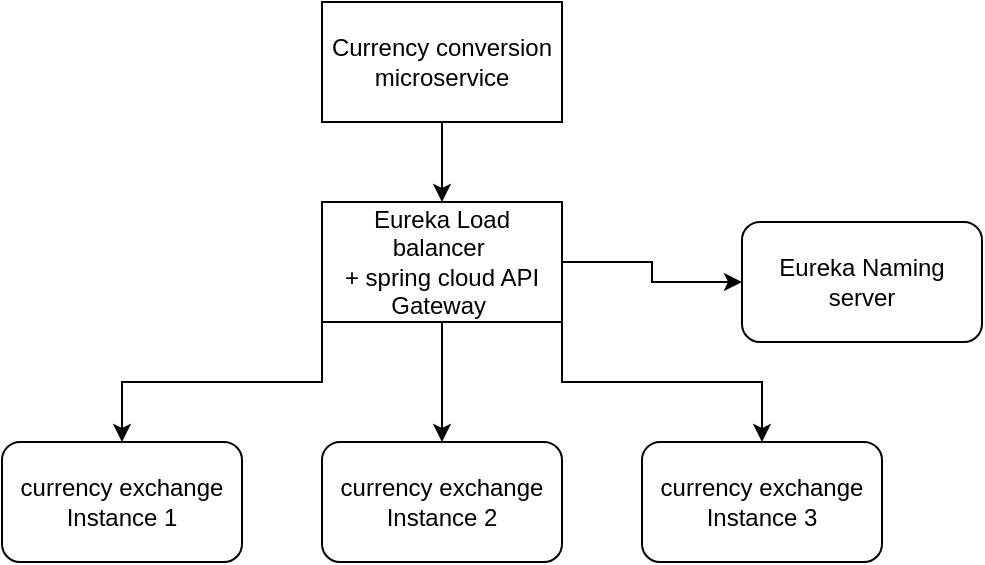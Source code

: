 <mxfile version="14.6.13" type="device"><diagram id="KBe3UCcrPxK9T4nEG-lb" name="Page-1"><mxGraphModel dx="1038" dy="636" grid="1" gridSize="10" guides="1" tooltips="1" connect="1" arrows="1" fold="1" page="1" pageScale="1" pageWidth="827" pageHeight="1169" math="0" shadow="0"><root><mxCell id="0"/><mxCell id="1" parent="0"/><mxCell id="9IANK7seQrnDjlHxkzln-7" style="edgeStyle=orthogonalEdgeStyle;rounded=0;orthogonalLoop=1;jettySize=auto;html=1;exitX=0.5;exitY=1;exitDx=0;exitDy=0;entryX=0.5;entryY=0;entryDx=0;entryDy=0;" parent="1" source="9IANK7seQrnDjlHxkzln-1" target="9IANK7seQrnDjlHxkzln-2" edge="1"><mxGeometry relative="1" as="geometry"/></mxCell><mxCell id="9IANK7seQrnDjlHxkzln-1" value="Currency conversion microservice" style="rounded=0;whiteSpace=wrap;html=1;" parent="1" vertex="1"><mxGeometry x="250" y="10" width="120" height="60" as="geometry"/></mxCell><mxCell id="9IANK7seQrnDjlHxkzln-8" style="edgeStyle=orthogonalEdgeStyle;rounded=0;orthogonalLoop=1;jettySize=auto;html=1;exitX=0.5;exitY=1;exitDx=0;exitDy=0;entryX=0.5;entryY=0;entryDx=0;entryDy=0;" parent="1" source="9IANK7seQrnDjlHxkzln-2" target="9IANK7seQrnDjlHxkzln-4" edge="1"><mxGeometry relative="1" as="geometry"/></mxCell><mxCell id="9IANK7seQrnDjlHxkzln-9" style="edgeStyle=orthogonalEdgeStyle;rounded=0;orthogonalLoop=1;jettySize=auto;html=1;exitX=0;exitY=1;exitDx=0;exitDy=0;entryX=0.5;entryY=0;entryDx=0;entryDy=0;" parent="1" source="9IANK7seQrnDjlHxkzln-2" target="9IANK7seQrnDjlHxkzln-3" edge="1"><mxGeometry relative="1" as="geometry"/></mxCell><mxCell id="9IANK7seQrnDjlHxkzln-10" style="edgeStyle=orthogonalEdgeStyle;rounded=0;orthogonalLoop=1;jettySize=auto;html=1;exitX=1;exitY=1;exitDx=0;exitDy=0;" parent="1" source="9IANK7seQrnDjlHxkzln-2" target="9IANK7seQrnDjlHxkzln-5" edge="1"><mxGeometry relative="1" as="geometry"/></mxCell><mxCell id="9IANK7seQrnDjlHxkzln-11" style="edgeStyle=orthogonalEdgeStyle;rounded=0;orthogonalLoop=1;jettySize=auto;html=1;exitX=1;exitY=0.5;exitDx=0;exitDy=0;" parent="1" source="9IANK7seQrnDjlHxkzln-2" target="9IANK7seQrnDjlHxkzln-6" edge="1"><mxGeometry relative="1" as="geometry"/></mxCell><mxCell id="9IANK7seQrnDjlHxkzln-2" value="Eureka Load balancer&amp;nbsp;&lt;br&gt;+ spring cloud API Gateway&amp;nbsp;" style="rounded=0;whiteSpace=wrap;html=1;" parent="1" vertex="1"><mxGeometry x="250" y="110" width="120" height="60" as="geometry"/></mxCell><mxCell id="9IANK7seQrnDjlHxkzln-3" value="currency exchange Instance 1" style="rounded=1;whiteSpace=wrap;html=1;" parent="1" vertex="1"><mxGeometry x="90" y="230" width="120" height="60" as="geometry"/></mxCell><mxCell id="9IANK7seQrnDjlHxkzln-4" value="currency exchange Instance 2" style="rounded=1;whiteSpace=wrap;html=1;" parent="1" vertex="1"><mxGeometry x="250" y="230" width="120" height="60" as="geometry"/></mxCell><mxCell id="9IANK7seQrnDjlHxkzln-5" value="currency exchange Instance 3" style="rounded=1;whiteSpace=wrap;html=1;" parent="1" vertex="1"><mxGeometry x="410" y="230" width="120" height="60" as="geometry"/></mxCell><mxCell id="9IANK7seQrnDjlHxkzln-6" value="Eureka Naming server" style="rounded=1;whiteSpace=wrap;html=1;" parent="1" vertex="1"><mxGeometry x="460" y="120" width="120" height="60" as="geometry"/></mxCell></root></mxGraphModel></diagram></mxfile>